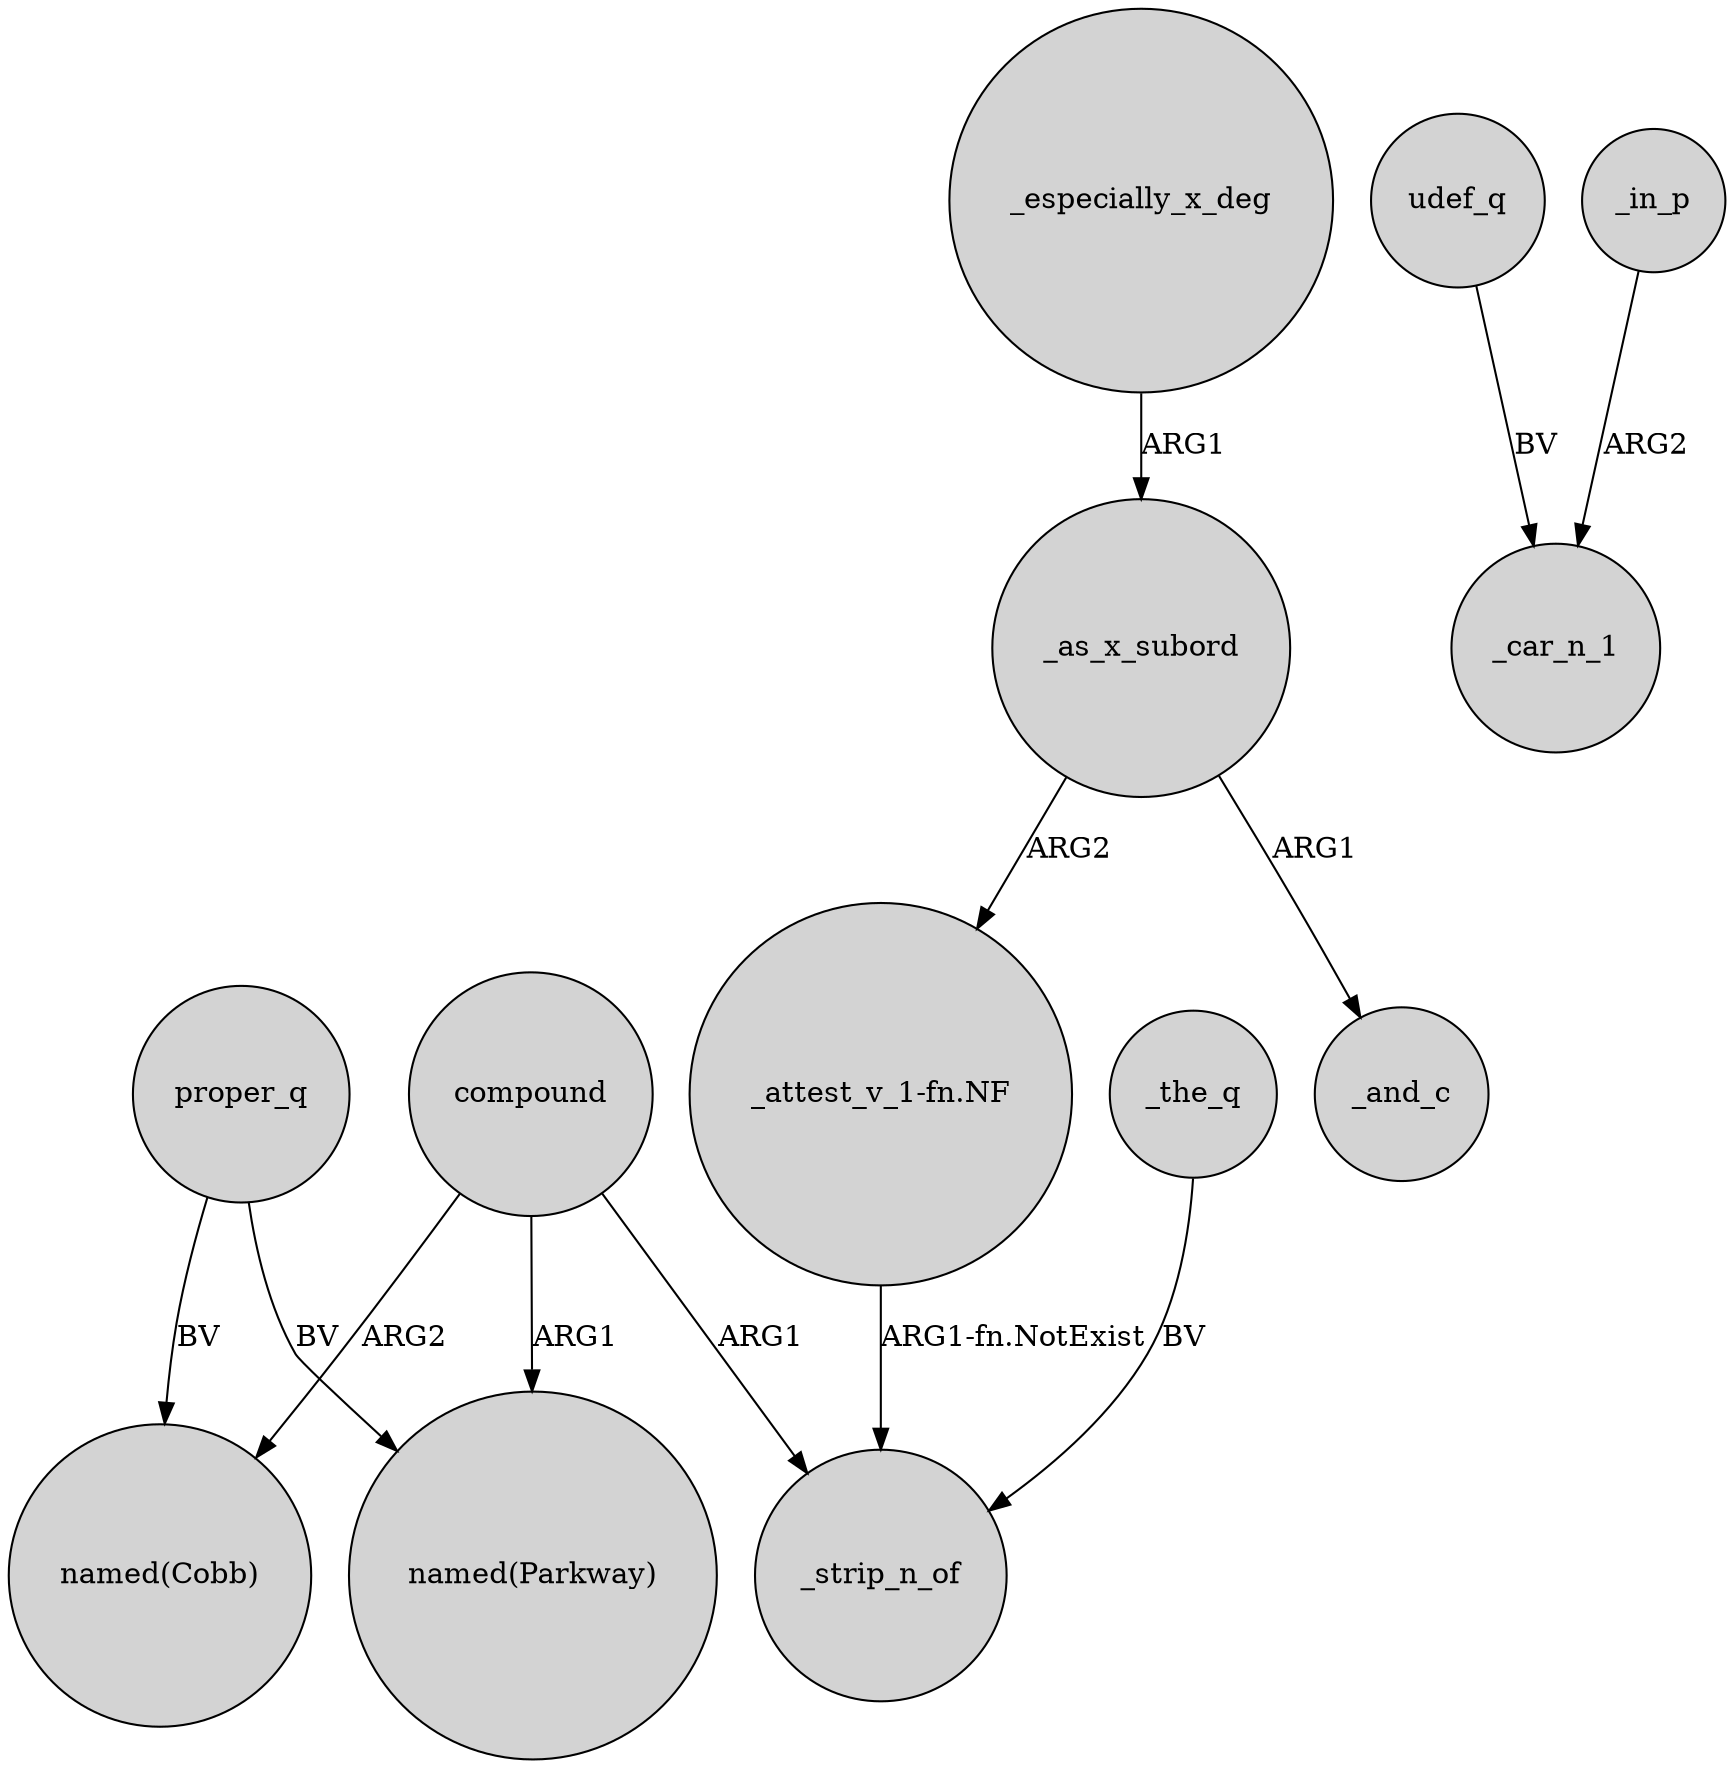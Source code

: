 digraph {
	node [shape=circle style=filled]
	compound -> "named(Parkway)" [label=ARG1]
	udef_q -> _car_n_1 [label=BV]
	_as_x_subord -> _and_c [label=ARG1]
	compound -> "named(Cobb)" [label=ARG2]
	"_attest_v_1-fn.NF" -> _strip_n_of [label="ARG1-fn.NotExist"]
	_the_q -> _strip_n_of [label=BV]
	compound -> _strip_n_of [label=ARG1]
	proper_q -> "named(Parkway)" [label=BV]
	_in_p -> _car_n_1 [label=ARG2]
	_as_x_subord -> "_attest_v_1-fn.NF" [label=ARG2]
	_especially_x_deg -> _as_x_subord [label=ARG1]
	proper_q -> "named(Cobb)" [label=BV]
}
